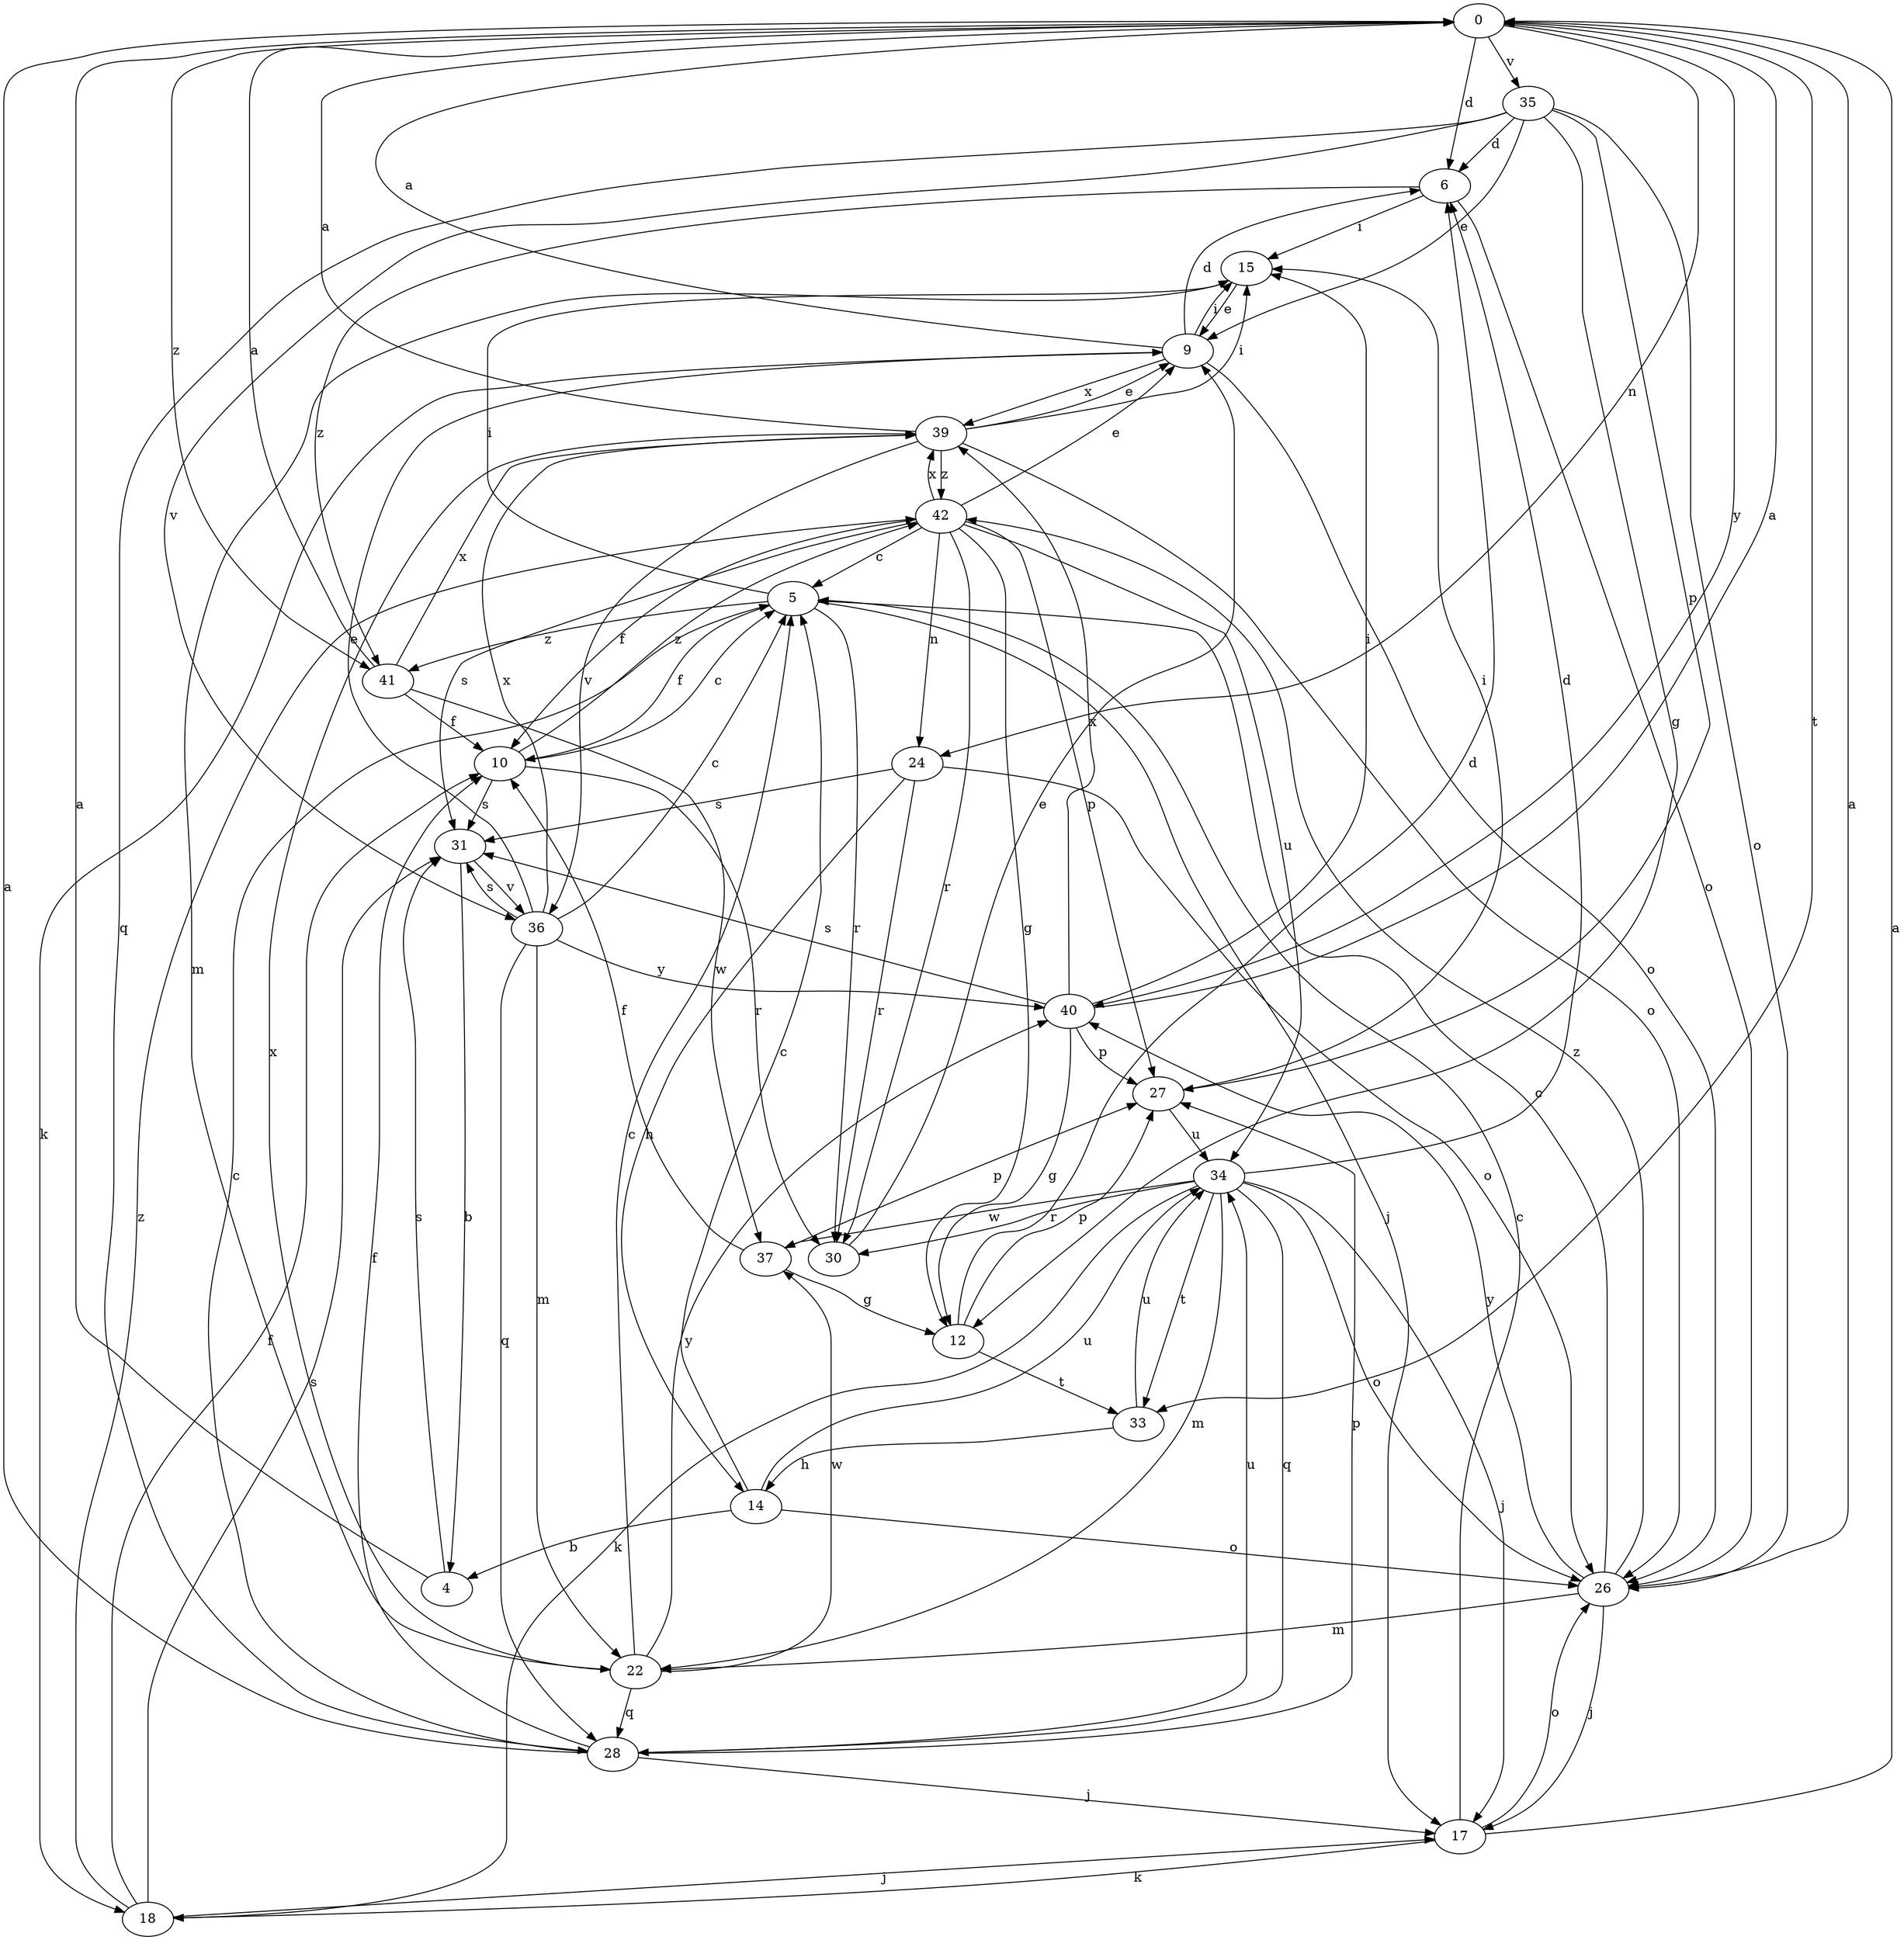 strict digraph  {
0;
4;
5;
6;
9;
10;
12;
14;
15;
17;
18;
22;
24;
26;
27;
28;
30;
31;
33;
34;
35;
36;
37;
39;
40;
41;
42;
0 -> 6  [label=d];
0 -> 24  [label=n];
0 -> 33  [label=t];
0 -> 35  [label=v];
0 -> 40  [label=y];
0 -> 41  [label=z];
4 -> 0  [label=a];
4 -> 31  [label=s];
5 -> 10  [label=f];
5 -> 15  [label=i];
5 -> 17  [label=j];
5 -> 30  [label=r];
5 -> 41  [label=z];
6 -> 15  [label=i];
6 -> 26  [label=o];
6 -> 41  [label=z];
9 -> 0  [label=a];
9 -> 6  [label=d];
9 -> 15  [label=i];
9 -> 18  [label=k];
9 -> 26  [label=o];
9 -> 39  [label=x];
10 -> 5  [label=c];
10 -> 30  [label=r];
10 -> 31  [label=s];
10 -> 42  [label=z];
12 -> 6  [label=d];
12 -> 27  [label=p];
12 -> 33  [label=t];
14 -> 4  [label=b];
14 -> 5  [label=c];
14 -> 26  [label=o];
14 -> 34  [label=u];
15 -> 9  [label=e];
15 -> 22  [label=m];
17 -> 0  [label=a];
17 -> 5  [label=c];
17 -> 18  [label=k];
17 -> 26  [label=o];
18 -> 10  [label=f];
18 -> 17  [label=j];
18 -> 31  [label=s];
18 -> 42  [label=z];
22 -> 5  [label=c];
22 -> 28  [label=q];
22 -> 37  [label=w];
22 -> 39  [label=x];
22 -> 40  [label=y];
24 -> 14  [label=h];
24 -> 26  [label=o];
24 -> 30  [label=r];
24 -> 31  [label=s];
26 -> 0  [label=a];
26 -> 5  [label=c];
26 -> 17  [label=j];
26 -> 22  [label=m];
26 -> 40  [label=y];
26 -> 42  [label=z];
27 -> 15  [label=i];
27 -> 34  [label=u];
28 -> 0  [label=a];
28 -> 5  [label=c];
28 -> 10  [label=f];
28 -> 17  [label=j];
28 -> 27  [label=p];
28 -> 34  [label=u];
30 -> 9  [label=e];
31 -> 4  [label=b];
31 -> 36  [label=v];
33 -> 14  [label=h];
33 -> 34  [label=u];
34 -> 6  [label=d];
34 -> 17  [label=j];
34 -> 18  [label=k];
34 -> 22  [label=m];
34 -> 26  [label=o];
34 -> 28  [label=q];
34 -> 30  [label=r];
34 -> 33  [label=t];
34 -> 37  [label=w];
35 -> 6  [label=d];
35 -> 9  [label=e];
35 -> 12  [label=g];
35 -> 26  [label=o];
35 -> 27  [label=p];
35 -> 28  [label=q];
35 -> 36  [label=v];
36 -> 5  [label=c];
36 -> 9  [label=e];
36 -> 22  [label=m];
36 -> 28  [label=q];
36 -> 31  [label=s];
36 -> 39  [label=x];
36 -> 40  [label=y];
37 -> 10  [label=f];
37 -> 12  [label=g];
37 -> 27  [label=p];
39 -> 0  [label=a];
39 -> 9  [label=e];
39 -> 15  [label=i];
39 -> 26  [label=o];
39 -> 36  [label=v];
39 -> 42  [label=z];
40 -> 0  [label=a];
40 -> 12  [label=g];
40 -> 15  [label=i];
40 -> 27  [label=p];
40 -> 31  [label=s];
40 -> 39  [label=x];
41 -> 0  [label=a];
41 -> 10  [label=f];
41 -> 37  [label=w];
41 -> 39  [label=x];
42 -> 5  [label=c];
42 -> 9  [label=e];
42 -> 10  [label=f];
42 -> 12  [label=g];
42 -> 24  [label=n];
42 -> 27  [label=p];
42 -> 30  [label=r];
42 -> 31  [label=s];
42 -> 34  [label=u];
42 -> 39  [label=x];
}
